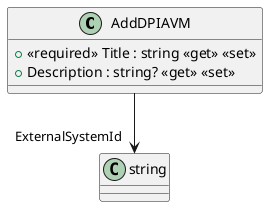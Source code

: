 @startuml
class AddDPIAVM {
    + <<required>> Title : string <<get>> <<set>>
    + Description : string? <<get>> <<set>>
}
AddDPIAVM --> "ExternalSystemId" string
@enduml
